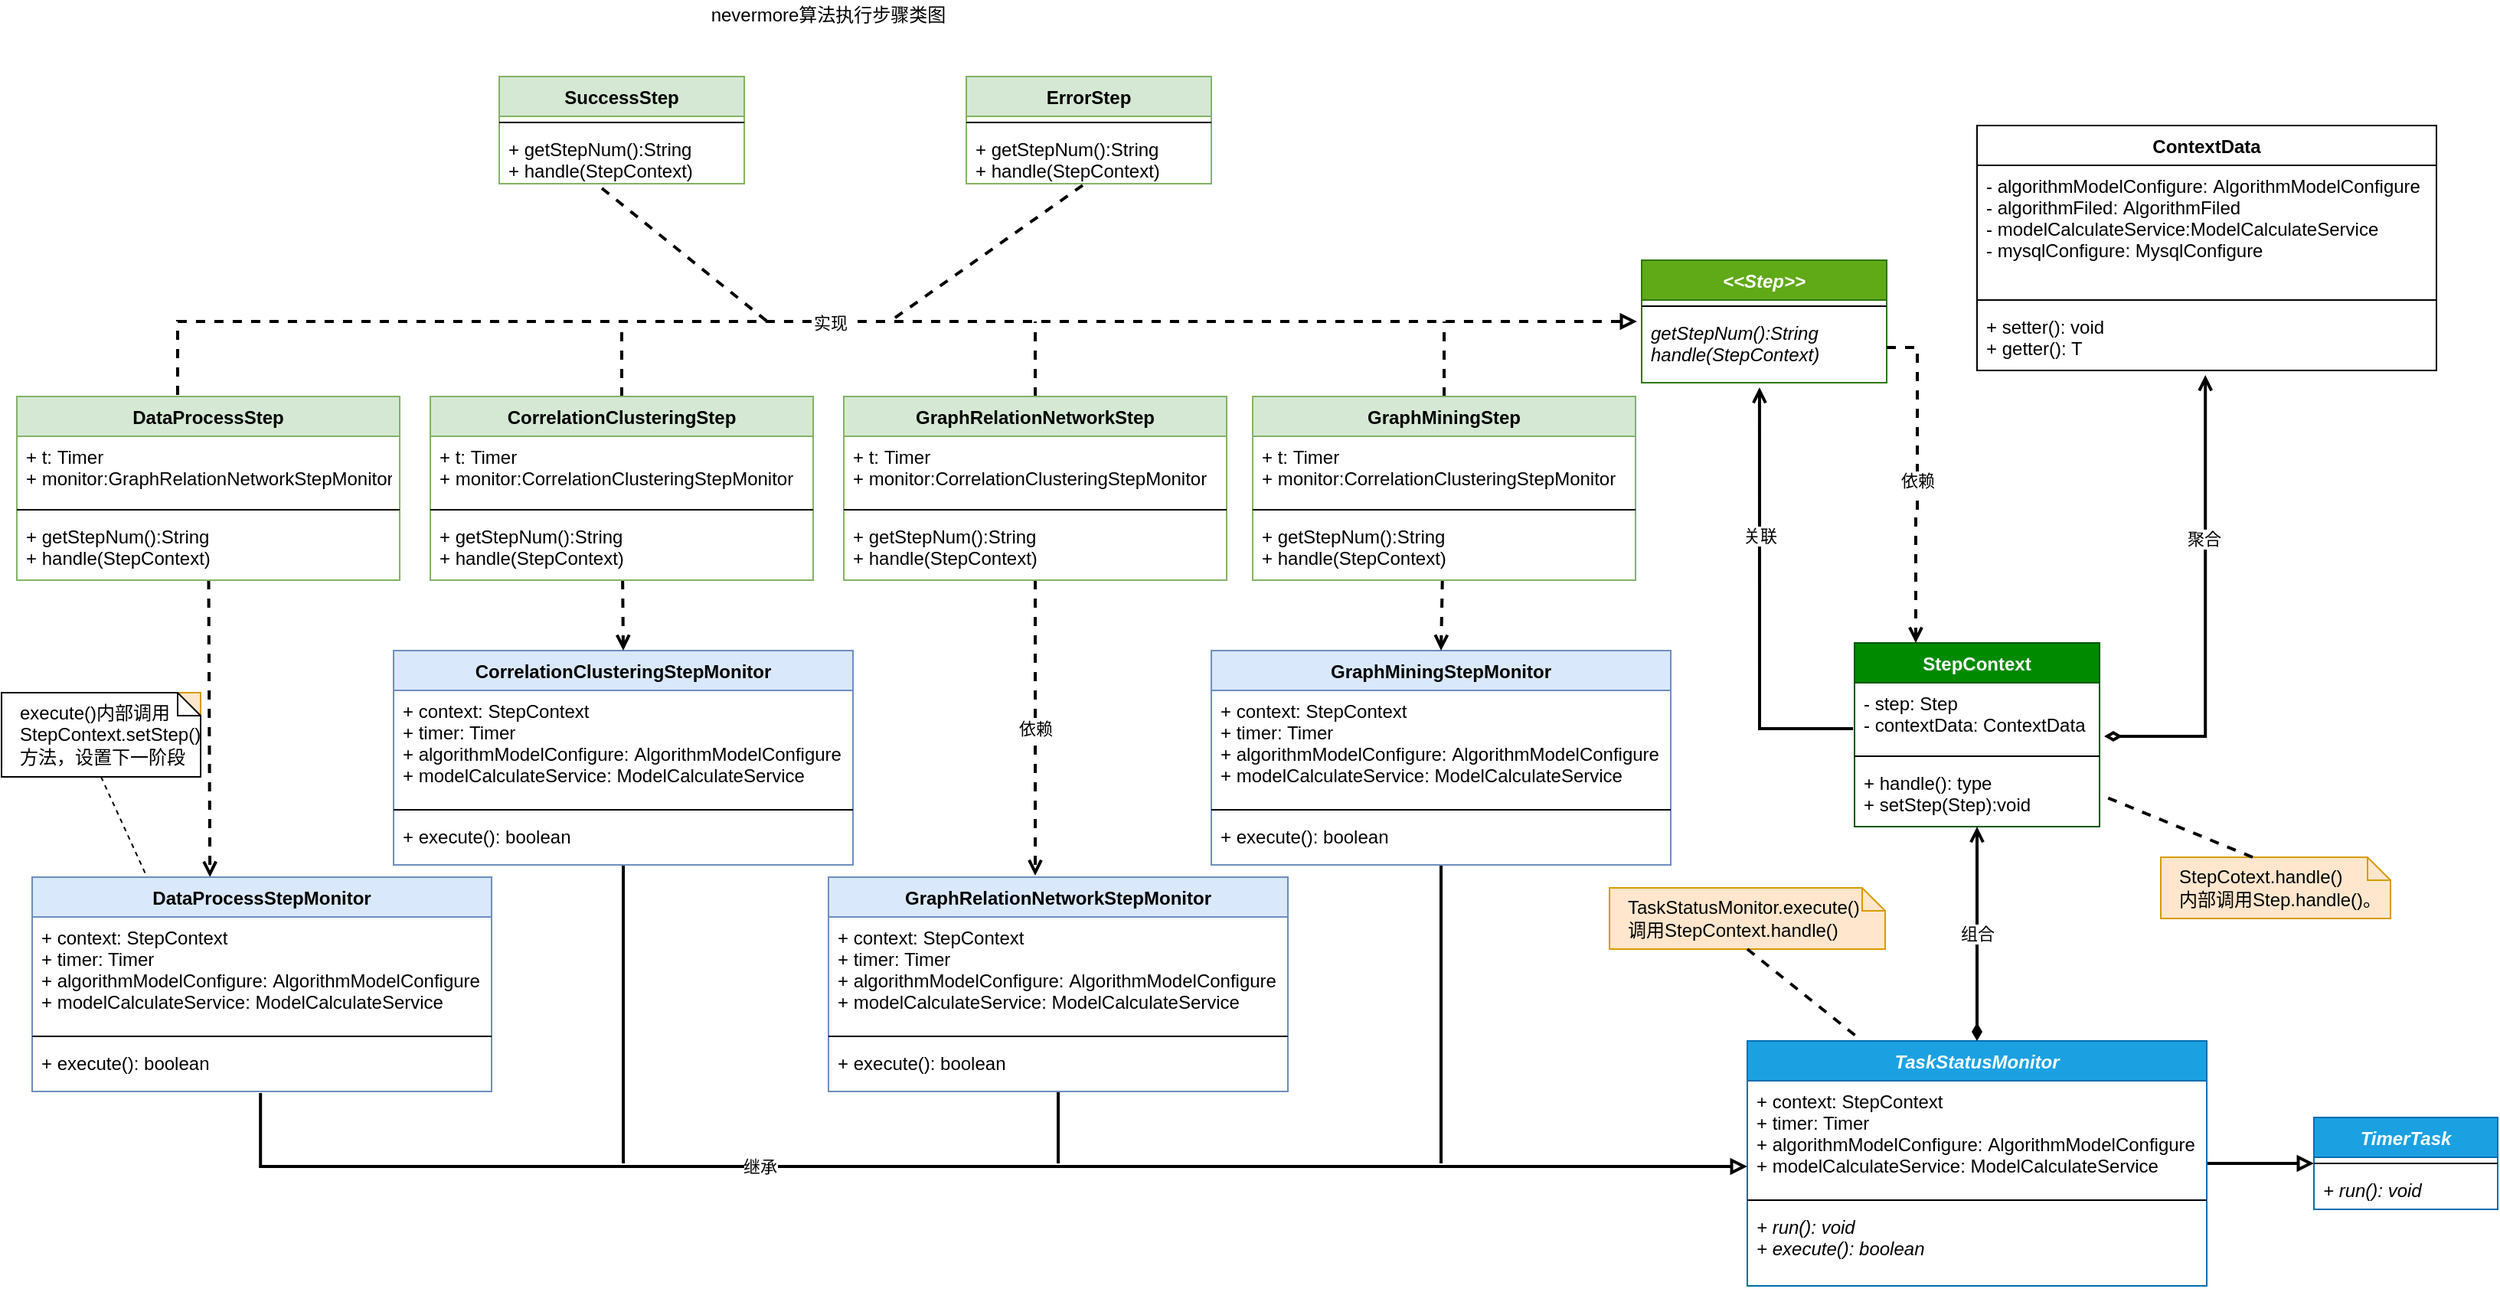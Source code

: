 <mxfile version="12.9.11" type="github">
  <diagram id="ayey3KlVrD0ILfc367-J" name="第 1 页">
    <mxGraphModel dx="786" dy="514" grid="1" gridSize="10" guides="1" tooltips="1" connect="1" arrows="1" fold="1" page="1" pageScale="1" pageWidth="827" pageHeight="1169" math="0" shadow="0">
      <root>
        <mxCell id="0" />
        <mxCell id="1" parent="0" />
        <mxCell id="JtvI3fdrLGXxT-ijpQSm-1" style="rounded=0;orthogonalLoop=1;jettySize=auto;html=1;dashed=1;endArrow=block;endFill=0;strokeWidth=2;edgeStyle=orthogonalEdgeStyle;exitX=0.42;exitY=-0.008;exitDx=0;exitDy=0;exitPerimeter=0;entryX=-0.019;entryY=0.109;entryDx=0;entryDy=0;entryPerimeter=0;" edge="1" parent="1" source="JtvI3fdrLGXxT-ijpQSm-45" target="JtvI3fdrLGXxT-ijpQSm-27">
          <mxGeometry relative="1" as="geometry">
            <mxPoint x="130" y="160" as="sourcePoint" />
            <Array as="points">
              <mxPoint x="125" y="220" />
            </Array>
            <mxPoint x="1050" y="220" as="targetPoint" />
          </mxGeometry>
        </mxCell>
        <mxCell id="JtvI3fdrLGXxT-ijpQSm-126" value="实现" style="edgeLabel;html=1;align=center;verticalAlign=middle;resizable=0;points=[];" vertex="1" connectable="0" parent="JtvI3fdrLGXxT-ijpQSm-1">
          <mxGeometry x="0.345" y="4" relative="1" as="geometry">
            <mxPoint x="-199.96" y="4.65" as="offset" />
          </mxGeometry>
        </mxCell>
        <mxCell id="JtvI3fdrLGXxT-ijpQSm-2" value="关联" style="rounded=0;orthogonalLoop=1;jettySize=auto;html=1;entryX=0.481;entryY=1.065;entryDx=0;entryDy=0;endArrow=open;endFill=0;exitX=-0.006;exitY=0.682;exitDx=0;exitDy=0;startArrow=none;startFill=0;strokeWidth=2;exitPerimeter=0;entryPerimeter=0;edgeStyle=orthogonalEdgeStyle;" edge="1" parent="1" source="JtvI3fdrLGXxT-ijpQSm-29" target="JtvI3fdrLGXxT-ijpQSm-27">
          <mxGeometry x="0.317" relative="1" as="geometry">
            <mxPoint x="1161" y="75" as="sourcePoint" />
            <mxPoint x="640" y="99" as="targetPoint" />
            <Array as="points">
              <mxPoint x="1158" y="486" />
            </Array>
            <mxPoint as="offset" />
          </mxGeometry>
        </mxCell>
        <mxCell id="JtvI3fdrLGXxT-ijpQSm-3" style="rounded=0;orthogonalLoop=1;jettySize=auto;html=1;startArrow=diamondThin;startFill=0;endArrow=open;endFill=0;strokeWidth=2;entryX=0.497;entryY=1.071;entryDx=0;entryDy=0;entryPerimeter=0;exitX=1.019;exitY=0.795;exitDx=0;exitDy=0;exitPerimeter=0;edgeStyle=orthogonalEdgeStyle;" edge="1" parent="1" source="JtvI3fdrLGXxT-ijpQSm-29" target="JtvI3fdrLGXxT-ijpQSm-35">
          <mxGeometry relative="1" as="geometry">
            <mxPoint x="1420" y="500" as="sourcePoint" />
            <mxPoint x="1450" y="250" as="targetPoint" />
            <Array as="points">
              <mxPoint x="1449" y="491" />
            </Array>
          </mxGeometry>
        </mxCell>
        <mxCell id="JtvI3fdrLGXxT-ijpQSm-125" value="聚合" style="edgeLabel;html=1;align=center;verticalAlign=middle;resizable=0;points=[];" vertex="1" connectable="0" parent="JtvI3fdrLGXxT-ijpQSm-3">
          <mxGeometry x="0.291" y="1" relative="1" as="geometry">
            <mxPoint as="offset" />
          </mxGeometry>
        </mxCell>
        <mxCell id="JtvI3fdrLGXxT-ijpQSm-5" style="edgeStyle=orthogonalEdgeStyle;rounded=0;orthogonalLoop=1;jettySize=auto;html=1;dashed=1;startArrow=none;startFill=0;endArrow=none;endFill=0;strokeWidth=2;" edge="1" parent="1" source="JtvI3fdrLGXxT-ijpQSm-70">
          <mxGeometry relative="1" as="geometry">
            <mxPoint x="415" y="220" as="targetPoint" />
          </mxGeometry>
        </mxCell>
        <mxCell id="JtvI3fdrLGXxT-ijpQSm-9" style="edgeStyle=orthogonalEdgeStyle;rounded=0;orthogonalLoop=1;jettySize=auto;html=1;startArrow=none;startFill=0;endArrow=none;endFill=0;strokeWidth=2;dashed=1;exitX=0.5;exitY=0;exitDx=0;exitDy=0;" edge="1" parent="1" source="JtvI3fdrLGXxT-ijpQSm-74">
          <mxGeometry relative="1" as="geometry">
            <mxPoint x="685" y="220" as="targetPoint" />
          </mxGeometry>
        </mxCell>
        <mxCell id="JtvI3fdrLGXxT-ijpQSm-13" style="edgeStyle=orthogonalEdgeStyle;rounded=0;orthogonalLoop=1;jettySize=auto;html=1;dashed=1;startArrow=none;startFill=0;endArrow=none;endFill=0;strokeWidth=2;exitX=0.5;exitY=0;exitDx=0;exitDy=0;" edge="1" parent="1" source="JtvI3fdrLGXxT-ijpQSm-78">
          <mxGeometry relative="1" as="geometry">
            <mxPoint x="952" y="220" as="targetPoint" />
          </mxGeometry>
        </mxCell>
        <mxCell id="JtvI3fdrLGXxT-ijpQSm-17" style="rounded=0;orthogonalLoop=1;jettySize=auto;html=1;dashed=1;startArrow=none;startFill=0;endArrow=none;endFill=0;strokeWidth=2;exitX=0.419;exitY=1.083;exitDx=0;exitDy=0;exitPerimeter=0;" edge="1" parent="1" source="JtvI3fdrLGXxT-ijpQSm-20">
          <mxGeometry relative="1" as="geometry">
            <mxPoint x="510" y="220" as="targetPoint" />
          </mxGeometry>
        </mxCell>
        <mxCell id="JtvI3fdrLGXxT-ijpQSm-18" value="SuccessStep" style="swimlane;fontStyle=1;align=center;verticalAlign=top;childLayout=stackLayout;horizontal=1;startSize=26;horizontalStack=0;resizeParent=1;resizeParentMax=0;resizeLast=0;collapsible=1;marginBottom=0;fillColor=#d5e8d4;strokeColor=#82b366;" vertex="1" parent="1">
          <mxGeometry x="335" y="60" width="160" height="70" as="geometry" />
        </mxCell>
        <mxCell id="JtvI3fdrLGXxT-ijpQSm-19" value="" style="line;strokeWidth=1;fillColor=none;align=left;verticalAlign=middle;spacingTop=-1;spacingLeft=3;spacingRight=3;rotatable=0;labelPosition=right;points=[];portConstraint=eastwest;" vertex="1" parent="JtvI3fdrLGXxT-ijpQSm-18">
          <mxGeometry y="26" width="160" height="8" as="geometry" />
        </mxCell>
        <mxCell id="JtvI3fdrLGXxT-ijpQSm-20" value="+ getStepNum():String&#xa;+ handle(StepContext)" style="text;strokeColor=none;fillColor=none;align=left;verticalAlign=top;spacingLeft=4;spacingRight=4;overflow=hidden;rotatable=0;points=[[0,0.5],[1,0.5]];portConstraint=eastwest;" vertex="1" parent="JtvI3fdrLGXxT-ijpQSm-18">
          <mxGeometry y="34" width="160" height="36" as="geometry" />
        </mxCell>
        <mxCell id="JtvI3fdrLGXxT-ijpQSm-21" style="rounded=0;orthogonalLoop=1;jettySize=auto;html=1;dashed=1;startArrow=none;startFill=0;endArrow=none;endFill=0;strokeWidth=2;exitX=0.475;exitY=1.028;exitDx=0;exitDy=0;exitPerimeter=0;" edge="1" parent="1" source="JtvI3fdrLGXxT-ijpQSm-24">
          <mxGeometry relative="1" as="geometry">
            <mxPoint x="590" y="220" as="targetPoint" />
            <mxPoint x="814" y="133" as="sourcePoint" />
          </mxGeometry>
        </mxCell>
        <mxCell id="JtvI3fdrLGXxT-ijpQSm-22" value="ErrorStep" style="swimlane;fontStyle=1;align=center;verticalAlign=top;childLayout=stackLayout;horizontal=1;startSize=26;horizontalStack=0;resizeParent=1;resizeParentMax=0;resizeLast=0;collapsible=1;marginBottom=0;fillColor=#d5e8d4;strokeColor=#82b366;" vertex="1" parent="1">
          <mxGeometry x="640" y="60" width="160" height="70" as="geometry" />
        </mxCell>
        <mxCell id="JtvI3fdrLGXxT-ijpQSm-23" value="" style="line;strokeWidth=1;fillColor=none;align=left;verticalAlign=middle;spacingTop=-1;spacingLeft=3;spacingRight=3;rotatable=0;labelPosition=right;points=[];portConstraint=eastwest;" vertex="1" parent="JtvI3fdrLGXxT-ijpQSm-22">
          <mxGeometry y="26" width="160" height="8" as="geometry" />
        </mxCell>
        <mxCell id="JtvI3fdrLGXxT-ijpQSm-24" value="+ getStepNum():String&#xa;+ handle(StepContext)" style="text;strokeColor=none;fillColor=none;align=left;verticalAlign=top;spacingLeft=4;spacingRight=4;overflow=hidden;rotatable=0;points=[[0,0.5],[1,0.5]];portConstraint=eastwest;" vertex="1" parent="JtvI3fdrLGXxT-ijpQSm-22">
          <mxGeometry y="34" width="160" height="36" as="geometry" />
        </mxCell>
        <mxCell id="JtvI3fdrLGXxT-ijpQSm-25" value="&lt;&lt;Step&gt;&gt;" style="swimlane;fontStyle=3;align=center;verticalAlign=top;childLayout=stackLayout;horizontal=1;startSize=26;horizontalStack=0;resizeParent=1;resizeParentMax=0;resizeLast=0;collapsible=1;marginBottom=0;fillColor=#60a917;strokeColor=#2D7600;fontColor=#ffffff;" vertex="1" parent="1">
          <mxGeometry x="1081" y="180" width="160" height="80" as="geometry" />
        </mxCell>
        <mxCell id="JtvI3fdrLGXxT-ijpQSm-26" value="" style="line;strokeWidth=1;fillColor=none;align=left;verticalAlign=middle;spacingTop=-1;spacingLeft=3;spacingRight=3;rotatable=0;labelPosition=right;points=[];portConstraint=eastwest;" vertex="1" parent="JtvI3fdrLGXxT-ijpQSm-25">
          <mxGeometry y="26" width="160" height="8" as="geometry" />
        </mxCell>
        <mxCell id="JtvI3fdrLGXxT-ijpQSm-27" value="getStepNum():String&#xa;handle(StepContext)" style="text;strokeColor=none;fillColor=none;align=left;verticalAlign=top;spacingLeft=4;spacingRight=4;overflow=hidden;rotatable=0;points=[[0,0.5],[1,0.5]];portConstraint=eastwest;fontStyle=2" vertex="1" parent="JtvI3fdrLGXxT-ijpQSm-25">
          <mxGeometry y="34" width="160" height="46" as="geometry" />
        </mxCell>
        <mxCell id="JtvI3fdrLGXxT-ijpQSm-28" value="StepContext" style="swimlane;fontStyle=1;align=center;verticalAlign=top;childLayout=stackLayout;horizontal=1;startSize=26;horizontalStack=0;resizeParent=1;resizeParentMax=0;resizeLast=0;collapsible=1;marginBottom=0;fillColor=#008a00;strokeColor=#005700;fontColor=#ffffff;" vertex="1" parent="1">
          <mxGeometry x="1220" y="430" width="160" height="120" as="geometry" />
        </mxCell>
        <mxCell id="JtvI3fdrLGXxT-ijpQSm-29" value="- step: Step&#xa;- contextData: ContextData" style="text;strokeColor=none;fillColor=none;align=left;verticalAlign=top;spacingLeft=4;spacingRight=4;overflow=hidden;rotatable=0;points=[[0,0.5],[1,0.5]];portConstraint=eastwest;" vertex="1" parent="JtvI3fdrLGXxT-ijpQSm-28">
          <mxGeometry y="26" width="160" height="44" as="geometry" />
        </mxCell>
        <mxCell id="JtvI3fdrLGXxT-ijpQSm-30" value="" style="line;strokeWidth=1;fillColor=none;align=left;verticalAlign=middle;spacingTop=-1;spacingLeft=3;spacingRight=3;rotatable=0;labelPosition=right;points=[];portConstraint=eastwest;" vertex="1" parent="JtvI3fdrLGXxT-ijpQSm-28">
          <mxGeometry y="70" width="160" height="8" as="geometry" />
        </mxCell>
        <mxCell id="JtvI3fdrLGXxT-ijpQSm-31" value="+ handle(): type&#xa;+ setStep(Step):void" style="text;strokeColor=none;fillColor=none;align=left;verticalAlign=top;spacingLeft=4;spacingRight=4;overflow=hidden;rotatable=0;points=[[0,0.5],[1,0.5]];portConstraint=eastwest;" vertex="1" parent="JtvI3fdrLGXxT-ijpQSm-28">
          <mxGeometry y="78" width="160" height="42" as="geometry" />
        </mxCell>
        <mxCell id="JtvI3fdrLGXxT-ijpQSm-32" value="ContextData" style="swimlane;fontStyle=1;align=center;verticalAlign=top;childLayout=stackLayout;horizontal=1;startSize=26;horizontalStack=0;resizeParent=1;resizeParentMax=0;resizeLast=0;collapsible=1;marginBottom=0;" vertex="1" parent="1">
          <mxGeometry x="1300" y="92" width="300" height="160" as="geometry" />
        </mxCell>
        <mxCell id="JtvI3fdrLGXxT-ijpQSm-33" value="- algorithmModelConfigure: AlgorithmModelConfigure&#xa;- algorithmFiled: AlgorithmFiled&#xa;- modelCalculateService:ModelCalculateService&#xa;- mysqlConfigure: MysqlConfigure" style="text;strokeColor=none;fillColor=none;align=left;verticalAlign=top;spacingLeft=4;spacingRight=4;overflow=hidden;rotatable=0;points=[[0,0.5],[1,0.5]];portConstraint=eastwest;" vertex="1" parent="JtvI3fdrLGXxT-ijpQSm-32">
          <mxGeometry y="26" width="300" height="84" as="geometry" />
        </mxCell>
        <mxCell id="JtvI3fdrLGXxT-ijpQSm-34" value="" style="line;strokeWidth=1;fillColor=none;align=left;verticalAlign=middle;spacingTop=-1;spacingLeft=3;spacingRight=3;rotatable=0;labelPosition=right;points=[];portConstraint=eastwest;" vertex="1" parent="JtvI3fdrLGXxT-ijpQSm-32">
          <mxGeometry y="110" width="300" height="8" as="geometry" />
        </mxCell>
        <mxCell id="JtvI3fdrLGXxT-ijpQSm-35" value="+ setter(): void&#xa;+ getter(): T" style="text;strokeColor=none;fillColor=none;align=left;verticalAlign=top;spacingLeft=4;spacingRight=4;overflow=hidden;rotatable=0;points=[[0,0.5],[1,0.5]];portConstraint=eastwest;" vertex="1" parent="JtvI3fdrLGXxT-ijpQSm-32">
          <mxGeometry y="118" width="300" height="42" as="geometry" />
        </mxCell>
        <mxCell id="JtvI3fdrLGXxT-ijpQSm-117" style="edgeStyle=orthogonalEdgeStyle;rounded=0;orthogonalLoop=1;jettySize=auto;html=1;entryX=0;entryY=0.5;entryDx=0;entryDy=0;endArrow=block;endFill=0;strokeWidth=2;" edge="1" parent="1" source="JtvI3fdrLGXxT-ijpQSm-36" target="JtvI3fdrLGXxT-ijpQSm-40">
          <mxGeometry relative="1" as="geometry" />
        </mxCell>
        <mxCell id="JtvI3fdrLGXxT-ijpQSm-36" value="TaskStatusMonitor" style="swimlane;fontStyle=3;align=center;verticalAlign=top;childLayout=stackLayout;horizontal=1;startSize=26;horizontalStack=0;resizeParent=1;resizeParentMax=0;resizeLast=0;collapsible=1;marginBottom=0;fillColor=#1ba1e2;strokeColor=#006EAF;fontColor=#ffffff;" vertex="1" parent="1">
          <mxGeometry x="1150" y="690" width="300" height="160" as="geometry" />
        </mxCell>
        <mxCell id="JtvI3fdrLGXxT-ijpQSm-37" value="+ context: StepContext&#xa;+ timer: Timer&#xa;+ algorithmModelConfigure: AlgorithmModelConfigure&#xa;+ modelCalculateService: ModelCalculateService" style="text;strokeColor=none;fillColor=none;align=left;verticalAlign=top;spacingLeft=4;spacingRight=4;overflow=hidden;rotatable=0;points=[[0,0.5],[1,0.5]];portConstraint=eastwest;fontStyle=0" vertex="1" parent="JtvI3fdrLGXxT-ijpQSm-36">
          <mxGeometry y="26" width="300" height="74" as="geometry" />
        </mxCell>
        <mxCell id="JtvI3fdrLGXxT-ijpQSm-38" value="" style="line;strokeWidth=1;fillColor=none;align=left;verticalAlign=middle;spacingTop=-1;spacingLeft=3;spacingRight=3;rotatable=0;labelPosition=right;points=[];portConstraint=eastwest;" vertex="1" parent="JtvI3fdrLGXxT-ijpQSm-36">
          <mxGeometry y="100" width="300" height="8" as="geometry" />
        </mxCell>
        <mxCell id="JtvI3fdrLGXxT-ijpQSm-39" value="+ run(): void&#xa;+ execute(): boolean" style="text;strokeColor=none;fillColor=none;align=left;verticalAlign=top;spacingLeft=4;spacingRight=4;overflow=hidden;rotatable=0;points=[[0,0.5],[1,0.5]];portConstraint=eastwest;fontStyle=2" vertex="1" parent="JtvI3fdrLGXxT-ijpQSm-36">
          <mxGeometry y="108" width="300" height="52" as="geometry" />
        </mxCell>
        <mxCell id="JtvI3fdrLGXxT-ijpQSm-40" value="TimerTask" style="swimlane;fontStyle=3;align=center;verticalAlign=top;childLayout=stackLayout;horizontal=1;startSize=26;horizontalStack=0;resizeParent=1;resizeParentMax=0;resizeLast=0;collapsible=1;marginBottom=0;fillColor=#1ba1e2;strokeColor=#006EAF;fontColor=#ffffff;" vertex="1" parent="1">
          <mxGeometry x="1520" y="740" width="120" height="60" as="geometry" />
        </mxCell>
        <mxCell id="JtvI3fdrLGXxT-ijpQSm-41" value="" style="line;strokeWidth=1;fillColor=none;align=left;verticalAlign=middle;spacingTop=-1;spacingLeft=3;spacingRight=3;rotatable=0;labelPosition=right;points=[];portConstraint=eastwest;" vertex="1" parent="JtvI3fdrLGXxT-ijpQSm-40">
          <mxGeometry y="26" width="120" height="8" as="geometry" />
        </mxCell>
        <mxCell id="JtvI3fdrLGXxT-ijpQSm-42" value="+ run(): void" style="text;strokeColor=none;fillColor=none;align=left;verticalAlign=top;spacingLeft=4;spacingRight=4;overflow=hidden;rotatable=0;points=[[0,0.5],[1,0.5]];portConstraint=eastwest;fontStyle=2" vertex="1" parent="JtvI3fdrLGXxT-ijpQSm-40">
          <mxGeometry y="34" width="120" height="26" as="geometry" />
        </mxCell>
        <mxCell id="JtvI3fdrLGXxT-ijpQSm-43" value="组合" style="rounded=0;orthogonalLoop=1;jettySize=auto;html=1;entryX=0.5;entryY=1;entryDx=0;entryDy=0;entryPerimeter=0;startArrow=diamondThin;startFill=1;endArrow=open;endFill=0;strokeWidth=2;exitX=0.5;exitY=0;exitDx=0;exitDy=0;edgeStyle=orthogonalEdgeStyle;" edge="1" parent="1" source="JtvI3fdrLGXxT-ijpQSm-36" target="JtvI3fdrLGXxT-ijpQSm-31">
          <mxGeometry relative="1" as="geometry">
            <Array as="points">
              <mxPoint x="1300" y="620" />
              <mxPoint x="1300" y="620" />
            </Array>
          </mxGeometry>
        </mxCell>
        <mxCell id="JtvI3fdrLGXxT-ijpQSm-44" style="rounded=0;orthogonalLoop=1;jettySize=auto;html=1;startArrow=none;startFill=0;endArrow=block;endFill=0;strokeWidth=2;exitX=0.497;exitY=1.031;exitDx=0;exitDy=0;exitPerimeter=0;entryX=0;entryY=0.757;entryDx=0;entryDy=0;entryPerimeter=0;edgeStyle=orthogonalEdgeStyle;" edge="1" parent="1" source="JtvI3fdrLGXxT-ijpQSm-52" target="JtvI3fdrLGXxT-ijpQSm-37">
          <mxGeometry relative="1" as="geometry">
            <mxPoint x="168" y="683" as="sourcePoint" />
            <mxPoint x="1150" y="780" as="targetPoint" />
          </mxGeometry>
        </mxCell>
        <mxCell id="JtvI3fdrLGXxT-ijpQSm-127" value="继承" style="edgeLabel;html=1;align=center;verticalAlign=middle;resizable=0;points=[];" vertex="1" connectable="0" parent="JtvI3fdrLGXxT-ijpQSm-44">
          <mxGeometry x="-0.266" relative="1" as="geometry">
            <mxPoint as="offset" />
          </mxGeometry>
        </mxCell>
        <mxCell id="JtvI3fdrLGXxT-ijpQSm-113" style="edgeStyle=none;rounded=0;orthogonalLoop=1;jettySize=auto;html=1;dashed=1;endArrow=open;endFill=0;strokeWidth=2;entryX=0.387;entryY=0;entryDx=0;entryDy=0;entryPerimeter=0;" edge="1" parent="1" source="JtvI3fdrLGXxT-ijpQSm-45" target="JtvI3fdrLGXxT-ijpQSm-49">
          <mxGeometry relative="1" as="geometry" />
        </mxCell>
        <mxCell id="JtvI3fdrLGXxT-ijpQSm-45" value="DataProcessStep" style="swimlane;fontStyle=1;align=center;verticalAlign=top;childLayout=stackLayout;horizontal=1;startSize=26;horizontalStack=0;resizeParent=1;resizeParentMax=0;resizeLast=0;collapsible=1;marginBottom=0;fillColor=#d5e8d4;strokeColor=#82b366;" vertex="1" parent="1">
          <mxGeometry x="20" y="269" width="250" height="120" as="geometry" />
        </mxCell>
        <mxCell id="JtvI3fdrLGXxT-ijpQSm-46" value="+ t: Timer&#xa;+ monitor:GraphRelationNetworkStepMonitor&#xa;" style="text;strokeColor=none;fillColor=none;align=left;verticalAlign=top;spacingLeft=4;spacingRight=4;overflow=hidden;rotatable=0;points=[[0,0.5],[1,0.5]];portConstraint=eastwest;" vertex="1" parent="JtvI3fdrLGXxT-ijpQSm-45">
          <mxGeometry y="26" width="250" height="44" as="geometry" />
        </mxCell>
        <mxCell id="JtvI3fdrLGXxT-ijpQSm-47" value="" style="line;strokeWidth=1;fillColor=none;align=left;verticalAlign=middle;spacingTop=-1;spacingLeft=3;spacingRight=3;rotatable=0;labelPosition=right;points=[];portConstraint=eastwest;" vertex="1" parent="JtvI3fdrLGXxT-ijpQSm-45">
          <mxGeometry y="70" width="250" height="8" as="geometry" />
        </mxCell>
        <mxCell id="JtvI3fdrLGXxT-ijpQSm-48" value="+ getStepNum():String&#xa;+ handle(StepContext)" style="text;strokeColor=none;fillColor=none;align=left;verticalAlign=top;spacingLeft=4;spacingRight=4;overflow=hidden;rotatable=0;points=[[0,0.5],[1,0.5]];portConstraint=eastwest;" vertex="1" parent="JtvI3fdrLGXxT-ijpQSm-45">
          <mxGeometry y="78" width="250" height="42" as="geometry" />
        </mxCell>
        <mxCell id="JtvI3fdrLGXxT-ijpQSm-49" value="DataProcessStepMonitor" style="swimlane;fontStyle=1;align=center;verticalAlign=top;childLayout=stackLayout;horizontal=1;startSize=26;horizontalStack=0;resizeParent=1;resizeParentMax=0;resizeLast=0;collapsible=1;marginBottom=0;fillColor=#dae8fc;strokeColor=#6c8ebf;" vertex="1" parent="1">
          <mxGeometry x="30" y="583" width="300" height="140" as="geometry" />
        </mxCell>
        <mxCell id="JtvI3fdrLGXxT-ijpQSm-50" value="+ context: StepContext&#xa;+ timer: Timer&#xa;+ algorithmModelConfigure: AlgorithmModelConfigure&#xa;+ modelCalculateService: ModelCalculateService" style="text;strokeColor=none;fillColor=none;align=left;verticalAlign=top;spacingLeft=4;spacingRight=4;overflow=hidden;rotatable=0;points=[[0,0.5],[1,0.5]];portConstraint=eastwest;" vertex="1" parent="JtvI3fdrLGXxT-ijpQSm-49">
          <mxGeometry y="26" width="300" height="74" as="geometry" />
        </mxCell>
        <mxCell id="JtvI3fdrLGXxT-ijpQSm-51" value="" style="line;strokeWidth=1;fillColor=none;align=left;verticalAlign=middle;spacingTop=-1;spacingLeft=3;spacingRight=3;rotatable=0;labelPosition=right;points=[];portConstraint=eastwest;" vertex="1" parent="JtvI3fdrLGXxT-ijpQSm-49">
          <mxGeometry y="100" width="300" height="8" as="geometry" />
        </mxCell>
        <mxCell id="JtvI3fdrLGXxT-ijpQSm-52" value="+ execute(): boolean" style="text;strokeColor=none;fillColor=none;align=left;verticalAlign=top;spacingLeft=4;spacingRight=4;overflow=hidden;rotatable=0;points=[[0,0.5],[1,0.5]];portConstraint=eastwest;" vertex="1" parent="JtvI3fdrLGXxT-ijpQSm-49">
          <mxGeometry y="108" width="300" height="32" as="geometry" />
        </mxCell>
        <mxCell id="JtvI3fdrLGXxT-ijpQSm-104" style="edgeStyle=none;rounded=0;orthogonalLoop=1;jettySize=auto;html=1;endArrow=none;endFill=0;strokeWidth=2;" edge="1" parent="1" source="JtvI3fdrLGXxT-ijpQSm-54">
          <mxGeometry relative="1" as="geometry">
            <mxPoint x="416" y="770" as="targetPoint" />
          </mxGeometry>
        </mxCell>
        <mxCell id="JtvI3fdrLGXxT-ijpQSm-54" value="CorrelationClusteringStepMonitor" style="swimlane;fontStyle=1;align=center;verticalAlign=top;childLayout=stackLayout;horizontal=1;startSize=26;horizontalStack=0;resizeParent=1;resizeParentMax=0;resizeLast=0;collapsible=1;marginBottom=0;fillColor=#dae8fc;strokeColor=#6c8ebf;" vertex="1" parent="1">
          <mxGeometry x="266" y="435" width="300" height="140" as="geometry" />
        </mxCell>
        <mxCell id="JtvI3fdrLGXxT-ijpQSm-55" value="+ context: StepContext&#xa;+ timer: Timer&#xa;+ algorithmModelConfigure: AlgorithmModelConfigure&#xa;+ modelCalculateService: ModelCalculateService" style="text;strokeColor=none;fillColor=none;align=left;verticalAlign=top;spacingLeft=4;spacingRight=4;overflow=hidden;rotatable=0;points=[[0,0.5],[1,0.5]];portConstraint=eastwest;" vertex="1" parent="JtvI3fdrLGXxT-ijpQSm-54">
          <mxGeometry y="26" width="300" height="74" as="geometry" />
        </mxCell>
        <mxCell id="JtvI3fdrLGXxT-ijpQSm-56" value="" style="line;strokeWidth=1;fillColor=none;align=left;verticalAlign=middle;spacingTop=-1;spacingLeft=3;spacingRight=3;rotatable=0;labelPosition=right;points=[];portConstraint=eastwest;" vertex="1" parent="JtvI3fdrLGXxT-ijpQSm-54">
          <mxGeometry y="100" width="300" height="8" as="geometry" />
        </mxCell>
        <mxCell id="JtvI3fdrLGXxT-ijpQSm-57" value="+ execute(): boolean" style="text;strokeColor=none;fillColor=none;align=left;verticalAlign=top;spacingLeft=4;spacingRight=4;overflow=hidden;rotatable=0;points=[[0,0.5],[1,0.5]];portConstraint=eastwest;" vertex="1" parent="JtvI3fdrLGXxT-ijpQSm-54">
          <mxGeometry y="108" width="300" height="32" as="geometry" />
        </mxCell>
        <mxCell id="JtvI3fdrLGXxT-ijpQSm-105" style="edgeStyle=none;rounded=0;orthogonalLoop=1;jettySize=auto;html=1;endArrow=none;endFill=0;strokeWidth=2;" edge="1" parent="1" source="JtvI3fdrLGXxT-ijpQSm-59">
          <mxGeometry relative="1" as="geometry">
            <mxPoint x="700" y="770" as="targetPoint" />
          </mxGeometry>
        </mxCell>
        <mxCell id="JtvI3fdrLGXxT-ijpQSm-59" value="GraphRelationNetworkStepMonitor" style="swimlane;fontStyle=1;align=center;verticalAlign=top;childLayout=stackLayout;horizontal=1;startSize=26;horizontalStack=0;resizeParent=1;resizeParentMax=0;resizeLast=0;collapsible=1;marginBottom=0;fillColor=#dae8fc;strokeColor=#6c8ebf;" vertex="1" parent="1">
          <mxGeometry x="550" y="583" width="300" height="140" as="geometry" />
        </mxCell>
        <mxCell id="JtvI3fdrLGXxT-ijpQSm-60" value="+ context: StepContext&#xa;+ timer: Timer&#xa;+ algorithmModelConfigure: AlgorithmModelConfigure&#xa;+ modelCalculateService: ModelCalculateService" style="text;strokeColor=none;fillColor=none;align=left;verticalAlign=top;spacingLeft=4;spacingRight=4;overflow=hidden;rotatable=0;points=[[0,0.5],[1,0.5]];portConstraint=eastwest;" vertex="1" parent="JtvI3fdrLGXxT-ijpQSm-59">
          <mxGeometry y="26" width="300" height="74" as="geometry" />
        </mxCell>
        <mxCell id="JtvI3fdrLGXxT-ijpQSm-61" value="" style="line;strokeWidth=1;fillColor=none;align=left;verticalAlign=middle;spacingTop=-1;spacingLeft=3;spacingRight=3;rotatable=0;labelPosition=right;points=[];portConstraint=eastwest;" vertex="1" parent="JtvI3fdrLGXxT-ijpQSm-59">
          <mxGeometry y="100" width="300" height="8" as="geometry" />
        </mxCell>
        <mxCell id="JtvI3fdrLGXxT-ijpQSm-62" value="+ execute(): boolean" style="text;strokeColor=none;fillColor=none;align=left;verticalAlign=top;spacingLeft=4;spacingRight=4;overflow=hidden;rotatable=0;points=[[0,0.5],[1,0.5]];portConstraint=eastwest;" vertex="1" parent="JtvI3fdrLGXxT-ijpQSm-59">
          <mxGeometry y="108" width="300" height="32" as="geometry" />
        </mxCell>
        <mxCell id="JtvI3fdrLGXxT-ijpQSm-106" style="edgeStyle=none;rounded=0;orthogonalLoop=1;jettySize=auto;html=1;endArrow=none;endFill=0;strokeWidth=2;" edge="1" parent="1" source="JtvI3fdrLGXxT-ijpQSm-64">
          <mxGeometry relative="1" as="geometry">
            <mxPoint x="950" y="770" as="targetPoint" />
          </mxGeometry>
        </mxCell>
        <mxCell id="JtvI3fdrLGXxT-ijpQSm-64" value="GraphMiningStepMonitor" style="swimlane;fontStyle=1;align=center;verticalAlign=top;childLayout=stackLayout;horizontal=1;startSize=26;horizontalStack=0;resizeParent=1;resizeParentMax=0;resizeLast=0;collapsible=1;marginBottom=0;fillColor=#dae8fc;strokeColor=#6c8ebf;" vertex="1" parent="1">
          <mxGeometry x="800" y="435" width="300" height="140" as="geometry" />
        </mxCell>
        <mxCell id="JtvI3fdrLGXxT-ijpQSm-65" value="+ context: StepContext&#xa;+ timer: Timer&#xa;+ algorithmModelConfigure: AlgorithmModelConfigure&#xa;+ modelCalculateService: ModelCalculateService" style="text;strokeColor=none;fillColor=none;align=left;verticalAlign=top;spacingLeft=4;spacingRight=4;overflow=hidden;rotatable=0;points=[[0,0.5],[1,0.5]];portConstraint=eastwest;" vertex="1" parent="JtvI3fdrLGXxT-ijpQSm-64">
          <mxGeometry y="26" width="300" height="74" as="geometry" />
        </mxCell>
        <mxCell id="JtvI3fdrLGXxT-ijpQSm-66" value="" style="line;strokeWidth=1;fillColor=none;align=left;verticalAlign=middle;spacingTop=-1;spacingLeft=3;spacingRight=3;rotatable=0;labelPosition=right;points=[];portConstraint=eastwest;" vertex="1" parent="JtvI3fdrLGXxT-ijpQSm-64">
          <mxGeometry y="100" width="300" height="8" as="geometry" />
        </mxCell>
        <mxCell id="JtvI3fdrLGXxT-ijpQSm-67" value="+ execute(): boolean" style="text;strokeColor=none;fillColor=none;align=left;verticalAlign=top;spacingLeft=4;spacingRight=4;overflow=hidden;rotatable=0;points=[[0,0.5],[1,0.5]];portConstraint=eastwest;" vertex="1" parent="JtvI3fdrLGXxT-ijpQSm-64">
          <mxGeometry y="108" width="300" height="32" as="geometry" />
        </mxCell>
        <mxCell id="JtvI3fdrLGXxT-ijpQSm-114" style="edgeStyle=none;rounded=0;orthogonalLoop=1;jettySize=auto;html=1;entryX=0.5;entryY=0;entryDx=0;entryDy=0;dashed=1;endArrow=open;endFill=0;strokeWidth=2;" edge="1" parent="1" source="JtvI3fdrLGXxT-ijpQSm-70" target="JtvI3fdrLGXxT-ijpQSm-54">
          <mxGeometry relative="1" as="geometry" />
        </mxCell>
        <mxCell id="JtvI3fdrLGXxT-ijpQSm-70" value="CorrelationClusteringStep" style="swimlane;fontStyle=1;align=center;verticalAlign=top;childLayout=stackLayout;horizontal=1;startSize=26;horizontalStack=0;resizeParent=1;resizeParentMax=0;resizeLast=0;collapsible=1;marginBottom=0;fillColor=#d5e8d4;strokeColor=#82b366;" vertex="1" parent="1">
          <mxGeometry x="290" y="269" width="250" height="120" as="geometry" />
        </mxCell>
        <mxCell id="JtvI3fdrLGXxT-ijpQSm-71" value="+ t: Timer&#xa;+ monitor:CorrelationClusteringStepMonitor&#xa;" style="text;strokeColor=none;fillColor=none;align=left;verticalAlign=top;spacingLeft=4;spacingRight=4;overflow=hidden;rotatable=0;points=[[0,0.5],[1,0.5]];portConstraint=eastwest;" vertex="1" parent="JtvI3fdrLGXxT-ijpQSm-70">
          <mxGeometry y="26" width="250" height="44" as="geometry" />
        </mxCell>
        <mxCell id="JtvI3fdrLGXxT-ijpQSm-72" value="" style="line;strokeWidth=1;fillColor=none;align=left;verticalAlign=middle;spacingTop=-1;spacingLeft=3;spacingRight=3;rotatable=0;labelPosition=right;points=[];portConstraint=eastwest;" vertex="1" parent="JtvI3fdrLGXxT-ijpQSm-70">
          <mxGeometry y="70" width="250" height="8" as="geometry" />
        </mxCell>
        <mxCell id="JtvI3fdrLGXxT-ijpQSm-73" value="+ getStepNum():String&#xa;+ handle(StepContext)" style="text;strokeColor=none;fillColor=none;align=left;verticalAlign=top;spacingLeft=4;spacingRight=4;overflow=hidden;rotatable=0;points=[[0,0.5],[1,0.5]];portConstraint=eastwest;" vertex="1" parent="JtvI3fdrLGXxT-ijpQSm-70">
          <mxGeometry y="78" width="250" height="42" as="geometry" />
        </mxCell>
        <mxCell id="JtvI3fdrLGXxT-ijpQSm-115" value="依赖" style="edgeStyle=none;rounded=0;orthogonalLoop=1;jettySize=auto;html=1;dashed=1;endArrow=open;endFill=0;strokeWidth=2;entryX=0.45;entryY=-0.007;entryDx=0;entryDy=0;entryPerimeter=0;" edge="1" parent="1" source="JtvI3fdrLGXxT-ijpQSm-74" target="JtvI3fdrLGXxT-ijpQSm-59">
          <mxGeometry relative="1" as="geometry">
            <mxPoint x="685" y="580" as="targetPoint" />
          </mxGeometry>
        </mxCell>
        <mxCell id="JtvI3fdrLGXxT-ijpQSm-74" value="GraphRelationNetworkStep" style="swimlane;fontStyle=1;align=center;verticalAlign=top;childLayout=stackLayout;horizontal=1;startSize=26;horizontalStack=0;resizeParent=1;resizeParentMax=0;resizeLast=0;collapsible=1;marginBottom=0;fillColor=#d5e8d4;strokeColor=#82b366;" vertex="1" parent="1">
          <mxGeometry x="560" y="269" width="250" height="120" as="geometry" />
        </mxCell>
        <mxCell id="JtvI3fdrLGXxT-ijpQSm-75" value="+ t: Timer&#xa;+ monitor:CorrelationClusteringStepMonitor&#xa;" style="text;strokeColor=none;fillColor=none;align=left;verticalAlign=top;spacingLeft=4;spacingRight=4;overflow=hidden;rotatable=0;points=[[0,0.5],[1,0.5]];portConstraint=eastwest;" vertex="1" parent="JtvI3fdrLGXxT-ijpQSm-74">
          <mxGeometry y="26" width="250" height="44" as="geometry" />
        </mxCell>
        <mxCell id="JtvI3fdrLGXxT-ijpQSm-76" value="" style="line;strokeWidth=1;fillColor=none;align=left;verticalAlign=middle;spacingTop=-1;spacingLeft=3;spacingRight=3;rotatable=0;labelPosition=right;points=[];portConstraint=eastwest;" vertex="1" parent="JtvI3fdrLGXxT-ijpQSm-74">
          <mxGeometry y="70" width="250" height="8" as="geometry" />
        </mxCell>
        <mxCell id="JtvI3fdrLGXxT-ijpQSm-77" value="+ getStepNum():String&#xa;+ handle(StepContext)" style="text;strokeColor=none;fillColor=none;align=left;verticalAlign=top;spacingLeft=4;spacingRight=4;overflow=hidden;rotatable=0;points=[[0,0.5],[1,0.5]];portConstraint=eastwest;" vertex="1" parent="JtvI3fdrLGXxT-ijpQSm-74">
          <mxGeometry y="78" width="250" height="42" as="geometry" />
        </mxCell>
        <mxCell id="JtvI3fdrLGXxT-ijpQSm-116" style="edgeStyle=none;rounded=0;orthogonalLoop=1;jettySize=auto;html=1;entryX=0.5;entryY=0;entryDx=0;entryDy=0;dashed=1;endArrow=open;endFill=0;strokeWidth=2;" edge="1" parent="1" source="JtvI3fdrLGXxT-ijpQSm-78" target="JtvI3fdrLGXxT-ijpQSm-64">
          <mxGeometry relative="1" as="geometry" />
        </mxCell>
        <mxCell id="JtvI3fdrLGXxT-ijpQSm-78" value="GraphMiningStep" style="swimlane;fontStyle=1;align=center;verticalAlign=top;childLayout=stackLayout;horizontal=1;startSize=26;horizontalStack=0;resizeParent=1;resizeParentMax=0;resizeLast=0;collapsible=1;marginBottom=0;fillColor=#d5e8d4;strokeColor=#82b366;" vertex="1" parent="1">
          <mxGeometry x="827" y="269" width="250" height="120" as="geometry" />
        </mxCell>
        <mxCell id="JtvI3fdrLGXxT-ijpQSm-79" value="+ t: Timer&#xa;+ monitor:CorrelationClusteringStepMonitor&#xa;" style="text;strokeColor=none;fillColor=none;align=left;verticalAlign=top;spacingLeft=4;spacingRight=4;overflow=hidden;rotatable=0;points=[[0,0.5],[1,0.5]];portConstraint=eastwest;" vertex="1" parent="JtvI3fdrLGXxT-ijpQSm-78">
          <mxGeometry y="26" width="250" height="44" as="geometry" />
        </mxCell>
        <mxCell id="JtvI3fdrLGXxT-ijpQSm-80" value="" style="line;strokeWidth=1;fillColor=none;align=left;verticalAlign=middle;spacingTop=-1;spacingLeft=3;spacingRight=3;rotatable=0;labelPosition=right;points=[];portConstraint=eastwest;" vertex="1" parent="JtvI3fdrLGXxT-ijpQSm-78">
          <mxGeometry y="70" width="250" height="8" as="geometry" />
        </mxCell>
        <mxCell id="JtvI3fdrLGXxT-ijpQSm-81" value="+ getStepNum():String&#xa;+ handle(StepContext)" style="text;strokeColor=none;fillColor=none;align=left;verticalAlign=top;spacingLeft=4;spacingRight=4;overflow=hidden;rotatable=0;points=[[0,0.5],[1,0.5]];portConstraint=eastwest;" vertex="1" parent="JtvI3fdrLGXxT-ijpQSm-78">
          <mxGeometry y="78" width="250" height="42" as="geometry" />
        </mxCell>
        <mxCell id="JtvI3fdrLGXxT-ijpQSm-95" value="" style="group;fillColor=#ffe6cc;strokeColor=#d79b00;" vertex="1" connectable="0" parent="1">
          <mxGeometry x="10" y="462.5" width="130" height="55" as="geometry" />
        </mxCell>
        <mxCell id="JtvI3fdrLGXxT-ijpQSm-90" value="execute()内部调用StepContext.setStep()方法，设置下一阶段" style="shape=note;size=15;align=left;spacingLeft=10;html=1;whiteSpace=wrap;rounded=1;" vertex="1" parent="JtvI3fdrLGXxT-ijpQSm-95">
          <mxGeometry width="130" height="55" as="geometry" />
        </mxCell>
        <mxCell id="JtvI3fdrLGXxT-ijpQSm-112" value="依赖" style="rounded=0;orthogonalLoop=1;jettySize=auto;html=1;entryX=0.25;entryY=0;entryDx=0;entryDy=0;endArrow=open;endFill=0;strokeWidth=2;exitX=1;exitY=0.5;exitDx=0;exitDy=0;dashed=1;edgeStyle=orthogonalEdgeStyle;" edge="1" parent="1" source="JtvI3fdrLGXxT-ijpQSm-27" target="JtvI3fdrLGXxT-ijpQSm-28">
          <mxGeometry relative="1" as="geometry" />
        </mxCell>
        <mxCell id="JtvI3fdrLGXxT-ijpQSm-122" value="StepCotext.handle()&lt;br&gt;内部调用Step.handle()。" style="shape=note;size=15;align=left;spacingLeft=10;html=1;whiteSpace=wrap;rounded=1;fillColor=#ffe6cc;strokeColor=#d79b00;" vertex="1" parent="1">
          <mxGeometry x="1420" y="570" width="150" height="40" as="geometry" />
        </mxCell>
        <mxCell id="JtvI3fdrLGXxT-ijpQSm-123" value="" style="edgeStyle=none;endArrow=none;exitX=0.4;exitY=0;dashed=1;html=1;strokeWidth=2;entryX=1;entryY=0.5;entryDx=0;entryDy=0;" edge="1" source="JtvI3fdrLGXxT-ijpQSm-122" parent="1" target="JtvI3fdrLGXxT-ijpQSm-31">
          <mxGeometry x="1" relative="1" as="geometry">
            <mxPoint x="1440" y="530" as="targetPoint" />
          </mxGeometry>
        </mxCell>
        <mxCell id="JtvI3fdrLGXxT-ijpQSm-128" value="TaskStatusMonitor.execute()&lt;br&gt;调用StepContext.handle()" style="shape=note;size=15;align=left;spacingLeft=10;html=1;whiteSpace=wrap;rounded=1;fillColor=#ffe6cc;strokeColor=#d79b00;" vertex="1" parent="1">
          <mxGeometry x="1060" y="590" width="180" height="40" as="geometry" />
        </mxCell>
        <mxCell id="JtvI3fdrLGXxT-ijpQSm-129" value="" style="edgeStyle=none;endArrow=none;exitX=0.5;exitY=1;dashed=1;html=1;strokeWidth=2;exitDx=0;exitDy=0;exitPerimeter=0;entryX=0.25;entryY=0;entryDx=0;entryDy=0;" edge="1" source="JtvI3fdrLGXxT-ijpQSm-128" parent="1" target="JtvI3fdrLGXxT-ijpQSm-36">
          <mxGeometry x="1" relative="1" as="geometry">
            <mxPoint x="1270" y="890" as="targetPoint" />
          </mxGeometry>
        </mxCell>
        <mxCell id="JtvI3fdrLGXxT-ijpQSm-92" value="" style="edgeStyle=none;endArrow=none;exitX=0.5;exitY=1;dashed=1;html=1;entryX=0.25;entryY=0;entryDx=0;entryDy=0;exitDx=0;exitDy=0;exitPerimeter=0;" edge="1" source="JtvI3fdrLGXxT-ijpQSm-90" parent="1" target="JtvI3fdrLGXxT-ijpQSm-49">
          <mxGeometry x="1" relative="1" as="geometry">
            <mxPoint x="470" y="775" as="targetPoint" />
          </mxGeometry>
        </mxCell>
        <mxCell id="JtvI3fdrLGXxT-ijpQSm-131" value="nevermore算法执行步骤类图" style="text;html=1;strokeColor=none;fillColor=none;align=center;verticalAlign=middle;whiteSpace=wrap;rounded=0;" vertex="1" parent="1">
          <mxGeometry x="460" y="10" width="180" height="20" as="geometry" />
        </mxCell>
      </root>
    </mxGraphModel>
  </diagram>
</mxfile>
